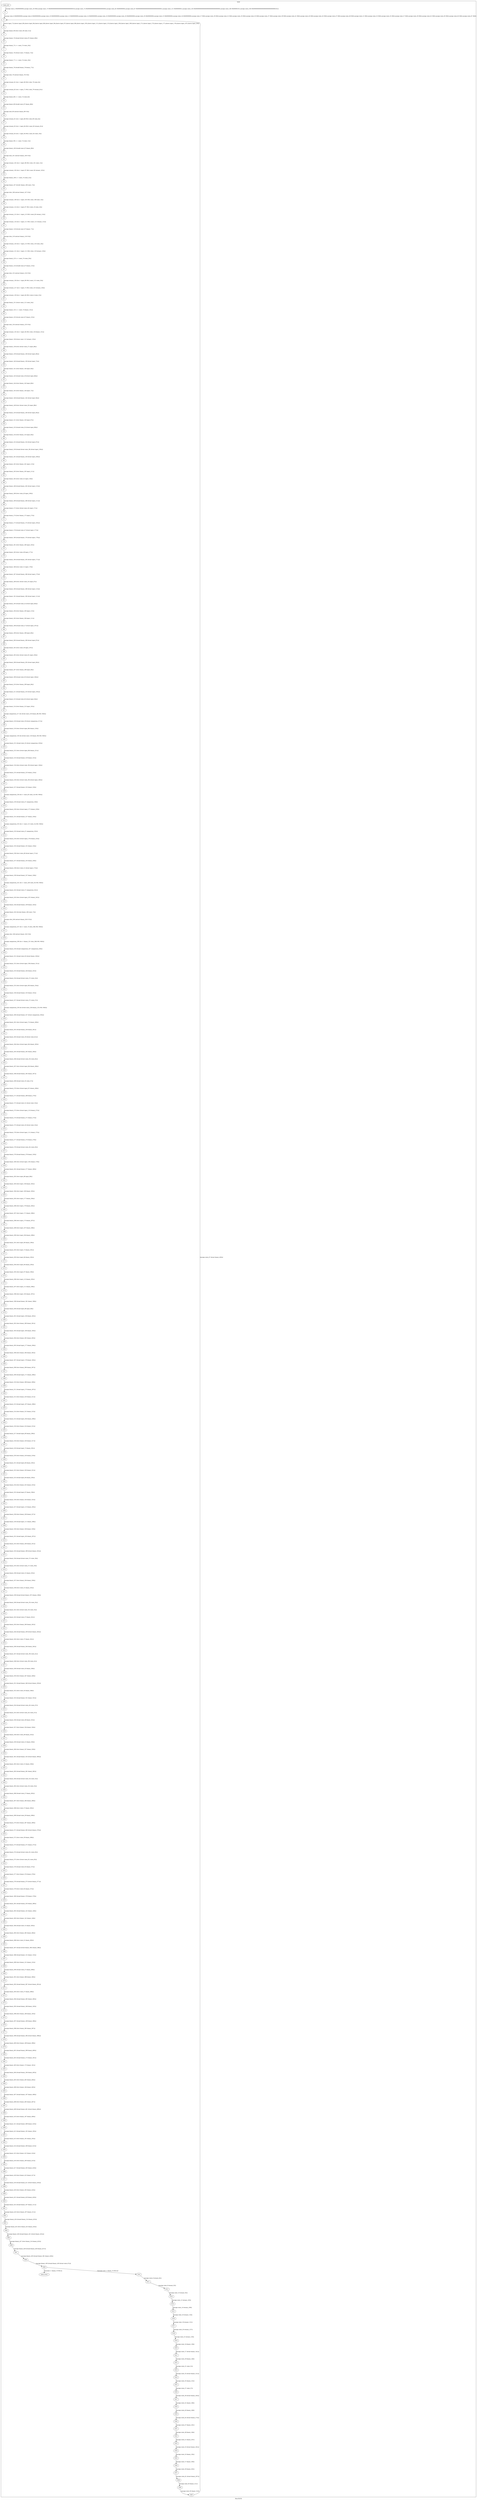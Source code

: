 digraph G {
label="Btor2XCFA";
subgraph cluster_0 {
label="main";
main_init[];
l1[];
l3[];
l4[];
l5[];
l6[];
l7[];
l8[];
l9[];
l10[];
l11[];
l12[];
l13[];
l14[];
l15[];
l16[];
l17[];
l18[];
l19[];
l20[];
l21[];
l22[];
l23[];
l24[];
l25[];
l26[];
l27[];
l28[];
l29[];
l30[];
l31[];
l32[];
l33[];
l34[];
l35[];
l36[];
l37[];
l38[];
l39[];
l40[];
l41[];
l42[];
l43[];
l44[];
l45[];
l46[];
l47[];
l48[];
l49[];
l50[];
l51[];
l52[];
l53[];
l54[];
l55[];
l56[];
l57[];
l58[];
l59[];
l60[];
l61[];
l62[];
l63[];
l64[];
l65[];
l66[];
l67[];
l68[];
l69[];
l70[];
l71[];
l72[];
l73[];
l74[];
l75[];
l76[];
l77[];
l78[];
l79[];
l80[];
l81[];
l82[];
l83[];
l84[];
l85[];
l86[];
l87[];
l88[];
l89[];
l90[];
l91[];
l92[];
l93[];
l94[];
l95[];
l96[];
l97[];
l98[];
l99[];
l100[];
l101[];
l102[];
l103[];
l104[];
l105[];
l106[];
l107[];
l108[];
l109[];
l110[];
l111[];
l112[];
l113[];
l114[];
l115[];
l116[];
l117[];
l118[];
l119[];
l120[];
l121[];
l122[];
l123[];
l124[];
l125[];
l126[];
l127[];
l128[];
l129[];
l130[];
l131[];
l132[];
l133[];
l134[];
l135[];
l136[];
l137[];
l138[];
l139[];
l140[];
l141[];
l142[];
l143[];
l144[];
l145[];
l146[];
l147[];
l148[];
l149[];
l150[];
l151[];
l152[];
l153[];
l154[];
l155[];
l156[];
l157[];
l158[];
l159[];
l160[];
l161[];
l162[];
l163[];
l164[];
l165[];
l166[];
l167[];
l168[];
l169[];
l170[];
l171[];
l172[];
l173[];
l174[];
l175[];
l176[];
l177[];
l178[];
l179[];
l180[];
l181[];
l182[];
l183[];
l184[];
l185[];
l186[];
l187[];
l188[];
l189[];
l190[];
l191[];
l192[];
l193[];
l194[];
l195[];
l196[];
l197[];
l198[];
l199[];
l200[];
l201[];
l202[];
l203[];
l204[];
l205[];
l206[];
l207[];
l208[];
l209[];
l210[];
l211[];
l212[];
l213[];
l214[];
l215[];
l216[];
l217[];
l218[];
l219[];
l220[];
l221[];
l222[];
l223[];
l224[];
l225[];
l226[];
l227[];
l228[];
l229[];
l230[];
l231[];
l232[];
l233[];
l234[];
l235[];
l236[];
l237[];
l238[];
l239[];
l240[];
l241[];
l242[];
l243[];
l244[];
l245[];
l246[];
l247[];
l248[];
l249[];
l250[];
l251[];
l252[];
l253[];
l254[];
l255[];
l256[];
l257[];
l258[];
l259[];
l260[];
l261[];
l262[];
l263[];
l264[];
l265[];
l266[];
l267[];
l268[];
l269[];
l270[];
l271[];
l272[];
l273[];
l274[];
l275[];
l276[];
l277[];
l278[];
l279[];
l280[];
l281[];
l282[];
l283[];
l284[];
l285[];
l286[];
l287[];
l288[];
l289[];
l290[];
l291[];
l292[];
l293[];
l294[];
l295[];
l296[];
l297[];
l298[];
l299[];
l300[];
l301[];
l302[];
l303[];
l304[];
l305[];
l306[];
l307[];
l308[];
l309[];
main_error[];
l310[];
l311[];
l312[];
l313[];
l314[];
l315[];
l316[];
l317[];
l318[];
l319[];
l320[];
l321[];
l322[];
l323[];
l324[];
l325[];
l326[];
l327[];
l328[];
l329[];
l330[];
l331[];
l332[];
l333[];
l334[];
l335[];
l336[];
l337[];
l338[];
l339[];
l340[];
main_init -> l1 [label="[(assign const_5 #b00000000),(assign const_26 #b0),(assign const_73 #b00000000000000000000000000000010),(assign const_74 #b000000000000000000000000),(assign const_85 #b00000000),(assign const_87 #b00000000000000000000000000000001),(assign const_112 #b00000001),(assign const_216 #b00000000000000000000000000000000),(assign const_240 #b00000101),(assign const_258 #b00000000000000000000000000000101)] "];
l3 -> l4 [label="[(havoc input_72),(havoc input_80),(havoc input_84),(havoc input_86),(havoc input_94),(havoc input_97),(havoc input_98),(havoc input_105),(havoc input_111),(havoc input_113),(havoc input_158),(havoc input_160),(havoc input_171),(havoc input_173),(havoc input_177),(havoc input_179),(havoc input_197),(havoc input_204)] "];
l4 -> l5 [label="[(assign binary_69 (bvor state_49 state_51))] "];
l5 -> l6 [label="[(assign binary_70 (bvand (bvnot state_67) binary_69))] "];
l6 -> l7 [label="[(assign binary_75 (++ const_74 state_16))] "];
l7 -> l8 [label="[(assign binary_76 (bvmul const_73 binary_75))] "];
l8 -> l9 [label="[(assign binary_77 (++ const_74 state_18))] "];
l9 -> l10 [label="[(assign binary_78 (bvadd binary_76 binary_77))] "];
l10 -> l11 [label="[(assign slice_79 (extract binary_78 0 8))] "];
l11 -> l12 [label="[(assign ternary_81 (ite (= input_80 #b1) slice_79 state_6))] "];
l12 -> l13 [label="[(assign ternary_82 (ite (= input_72 #b1) slice_79 ternary_81))] "];
l13 -> l14 [label="[(assign binary_88 (++ const_74 state_8))] "];
l14 -> l15 [label="[(assign binary_89 (bvadd const_87 binary_88))] "];
l15 -> l16 [label="[(assign slice_90 (extract binary_89 0 8))] "];
l16 -> l17 [label="[(assign ternary_91 (ite (= input_86 #b1) slice_90 state_8))] "];
l17 -> l18 [label="[(assign ternary_92 (ite (= input_84 #b1) const_85 ternary_91))] "];
l18 -> l19 [label="[(assign ternary_95 (ite (= input_94 #b1) const_85 state_10))] "];
l19 -> l20 [label="[(assign binary_99 (++ const_74 state_12))] "];
l20 -> l21 [label="[(assign binary_100 (bvadd const_87 binary_99))] "];
l21 -> l22 [label="[(assign slice_101 (extract binary_100 0 8))] "];
l22 -> l23 [label="[(assign ternary_102 (ite (= input_98 #b1) slice_101 state_12))] "];
l23 -> l24 [label="[(assign ternary_103 (ite (= input_97 #b1) const_85 ternary_102))] "];
l24 -> l25 [label="[(assign binary_106 (++ const_74 state_22))] "];
l25 -> l26 [label="[(assign binary_107 (bvsdiv binary_106 const_73))] "];
l26 -> l27 [label="[(assign slice_108 (extract binary_107 0 8))] "];
l27 -> l28 [label="[(assign ternary_109 (ite (= input_105 #b1) slice_108 state_14))] "];
l28 -> l29 [label="[(assign ternary_114 (ite (= input_97 #b1) state_10 state_16))] "];
l29 -> l30 [label="[(assign ternary_115 (ite (= input_113 #b1) const_85 ternary_114))] "];
l30 -> l31 [label="[(assign ternary_116 (ite (= input_111 #b1) const_112 ternary_115))] "];
l31 -> l32 [label="[(assign binary_118 (bvsub const_87 binary_77))] "];
l32 -> l33 [label="[(assign slice_119 (extract binary_118 0 8))] "];
l33 -> l34 [label="[(assign ternary_120 (ite (= input_113 #b1) slice_119 state_18))] "];
l34 -> l35 [label="[(assign ternary_121 (ite (= input_111 #b1) slice_119 ternary_120))] "];
l35 -> l36 [label="[(assign binary_123 (++ const_74 state_20))] "];
l36 -> l37 [label="[(assign binary_124 (bvadd const_87 binary_123))] "];
l37 -> l38 [label="[(assign slice_125 (extract binary_124 0 8))] "];
l38 -> l39 [label="[(assign ternary_126 (ite (= input_80 #b1) const_112 state_20))] "];
l39 -> l40 [label="[(assign ternary_127 (ite (= input_72 #b1) slice_125 ternary_126))] "];
l40 -> l41 [label="[(assign ternary_129 (ite (= input_84 #b1) state_6 state_22))] "];
l41 -> l42 [label="[(assign binary_131 (bvxor const_112 state_24))] "];
l42 -> l43 [label="[(assign binary_132 (++ const_74 binary_131))] "];
l43 -> l44 [label="[(assign binary_133 (bvsub const_87 binary_132))] "];
l44 -> l45 [label="[(assign slice_134 (extract binary_133 0 8))] "];
l45 -> l46 [label="[(assign ternary_135 (ite (= input_94 #b1) slice_134 binary_131))] "];
l46 -> l47 [label="[(assign binary_136 (bvxor const_112 ternary_135))] "];
l47 -> l48 [label="[(assign binary_138 (bvor (bvnot state_27) input_86))] "];
l48 -> l49 [label="[(assign binary_139 (bvand binary_138 (bvnot input_80)))] "];
l49 -> l50 [label="[(assign binary_140 (bvand binary_139 (bvnot input_72)))] "];
l50 -> l51 [label="[(assign binary_141 (bvor binary_140 input_84))] "];
l51 -> l52 [label="[(assign binary_143 (bvand state_29 (bvnot input_86)))] "];
l52 -> l53 [label="[(assign binary_144 (bvor binary_143 input_80))] "];
l53 -> l54 [label="[(assign binary_145 (bvor binary_144 input_72))] "];
l54 -> l55 [label="[(assign binary_146 (bvand binary_145 (bvnot input_84)))] "];
l55 -> l56 [label="[(assign binary_149 (bvor (bvnot state_33) input_98))] "];
l56 -> l57 [label="[(assign binary_150 (bvand binary_149 (bvnot input_94)))] "];
l57 -> l58 [label="[(assign binary_151 (bvor binary_150 input_97))] "];
l58 -> l59 [label="[(assign binary_153 (bvand state_35 (bvnot input_98)))] "];
l59 -> l60 [label="[(assign binary_154 (bvor binary_153 input_94))] "];
l60 -> l61 [label="[(assign binary_155 (bvand binary_154 (bvnot input_97)))] "];
l61 -> l62 [label="[(assign binary_159 (bvand (bvnot state_39) (bvnot input_158)))] "];
l62 -> l63 [label="[(assign binary_161 (bvand binary_159 (bvnot input_160)))] "];
l63 -> l64 [label="[(assign binary_162 (bvor binary_161 input_113))] "];
l64 -> l65 [label="[(assign binary_163 (bvor binary_162 input_111))] "];
l65 -> l66 [label="[(assign binary_165 (bvor state_41 input_158))] "];
l66 -> l67 [label="[(assign binary_166 (bvand binary_165 (bvnot input_113)))] "];
l67 -> l68 [label="[(assign binary_168 (bvor state_43 input_160))] "];
l68 -> l69 [label="[(assign binary_169 (bvand binary_168 (bvnot input_111)))] "];
l69 -> l70 [label="[(assign binary_172 (bvor (bvnot state_45) input_171))] "];
l70 -> l71 [label="[(assign binary_174 (bvor binary_172 input_173))] "];
l71 -> l72 [label="[(assign binary_175 (bvand binary_174 (bvnot input_105)))] "];
l72 -> l73 [label="[(assign binary_178 (bvand state_47 (bvnot input_177)))] "];
l73 -> l74 [label="[(assign binary_180 (bvand binary_178 (bvnot input_179)))] "];
l74 -> l75 [label="[(assign binary_181 (bvor binary_180 input_105))] "];
l75 -> l76 [label="[(assign binary_183 (bvor state_49 input_177))] "];
l76 -> l77 [label="[(assign binary_184 (bvand binary_183 (bvnot input_171)))] "];
l77 -> l78 [label="[(assign binary_186 (bvor state_51 input_179))] "];
l78 -> l79 [label="[(assign binary_187 (bvand binary_186 (bvnot input_173)))] "];
l79 -> l80 [label="[(assign binary_189 (bvor (bvnot state_53) input_97))] "];
l80 -> l81 [label="[(assign binary_190 (bvand binary_189 (bvnot input_113)))] "];
l81 -> l82 [label="[(assign binary_191 (bvand binary_190 (bvnot input_111)))] "];
l82 -> l83 [label="[(assign binary_193 (bvand state_55 (bvnot input_80)))] "];
l83 -> l84 [label="[(assign binary_194 (bvor binary_193 input_113))] "];
l84 -> l85 [label="[(assign binary_195 (bvor binary_194 input_111))] "];
l85 -> l86 [label="[(assign binary_198 (bvand state_57 (bvnot input_197)))] "];
l86 -> l87 [label="[(assign binary_199 (bvor binary_198 input_80))] "];
l87 -> l88 [label="[(assign binary_200 (bvand binary_199 (bvnot input_97)))] "];
l88 -> l89 [label="[(assign binary_202 (bvor state_59 input_197))] "];
l89 -> l90 [label="[(assign binary_205 (bvor (bvnot state_61) input_204))] "];
l90 -> l91 [label="[(assign binary_206 (bvand binary_205 (bvnot input_84)))] "];
l91 -> l92 [label="[(assign binary_207 (bvor binary_206 input_94))] "];
l92 -> l93 [label="[(assign binary_209 (bvand state_63 (bvnot input_204)))] "];
l93 -> l94 [label="[(assign binary_210 (bvor binary_209 input_84))] "];
l94 -> l95 [label="[(assign binary_211 (bvand binary_210 (bvnot input_105)))] "];
l95 -> l96 [label="[(assign binary_213 (bvand state_65 (bvnot input_94)))] "];
l96 -> l97 [label="[(assign binary_214 (bvor binary_213 input_105))] "];
l97 -> l98 [label="[(assign comparison_217 (ite (bvule const_216 binary_88) #b1 #b0))] "];
l98 -> l99 [label="[(assign binary_218 (bvand state_29 (bvnot comparison_217)))] "];
l99 -> l100 [label="[(assign binary_219 (bvor (bvnot input_86) binary_218))] "];
l100 -> l101 [label="[(assign comparison_220 (ite (bvule const_216 binary_99) #b1 #b0))] "];
l101 -> l102 [label="[(assign binary_221 (bvand state_35 (bvnot comparison_220)))] "];
l102 -> l103 [label="[(assign binary_222 (bvor (bvnot input_98) binary_221))] "];
l103 -> l104 [label="[(assign binary_223 (bvand binary_219 binary_222))] "];
l104 -> l105 [label="[(assign binary_224 (bvor (bvnot state_39) (bvnot input_158)))] "];
l105 -> l106 [label="[(assign binary_225 (bvand binary_223 binary_224))] "];
l106 -> l107 [label="[(assign binary_226 (bvor (bvnot state_39) (bvnot input_160)))] "];
l107 -> l108 [label="[(assign binary_227 (bvand binary_225 binary_226))] "];
l108 -> l109 [label="[(assign comparison_228 (ite (= const_85 state_14) #b1 #b0))] "];
l109 -> l110 [label="[(assign binary_229 (bvand state_47 comparison_228))] "];
l110 -> l111 [label="[(assign binary_230 (bvor (bvnot input_177) binary_229))] "];
l111 -> l112 [label="[(assign binary_231 (bvand binary_227 binary_230))] "];
l112 -> l113 [label="[(assign comparison_232 (ite (= const_112 state_14) #b1 #b0))] "];
l113 -> l114 [label="[(assign binary_233 (bvand state_47 comparison_232))] "];
l114 -> l115 [label="[(assign binary_234 (bvor (bvnot input_179) binary_233))] "];
l115 -> l116 [label="[(assign binary_235 (bvand binary_231 binary_234))] "];
l116 -> l117 [label="[(assign binary_236 (bvor state_49 (bvnot input_171)))] "];
l117 -> l118 [label="[(assign binary_237 (bvand binary_235 binary_236))] "];
l118 -> l119 [label="[(assign binary_238 (bvor state_51 (bvnot input_173)))] "];
l119 -> l120 [label="[(assign binary_239 (bvand binary_237 binary_238))] "];
l120 -> l121 [label="[(assign comparison_241 (ite (= const_240 state_20) #b1 #b0))] "];
l121 -> l122 [label="[(assign binary_242 (bvand state_57 comparison_241))] "];
l122 -> l123 [label="[(assign binary_243 (bvor (bvnot input_197) binary_242))] "];
l123 -> l124 [label="[(assign binary_244 (bvand binary_239 binary_243))] "];
l124 -> l125 [label="[(assign binary_245 (bvsrem binary_106 const_73))] "];
l125 -> l126 [label="[(assign slice_246 (extract binary_245 8 32))] "];
l126 -> l127 [label="[(assign comparison_247 (ite (= const_74 slice_246) #b1 #b0))] "];
l127 -> l128 [label="[(assign slice_248 (extract binary_245 0 8))] "];
l128 -> l129 [label="[(assign comparison_249 (ite (= binary_131 slice_248) #b1 #b0))] "];
l129 -> l130 [label="[(assign binary_250 (bvand comparison_247 comparison_249))] "];
l130 -> l131 [label="[(assign binary_251 (bvand state_63 (bvnot binary_250)))] "];
l131 -> l132 [label="[(assign binary_252 (bvor (bvnot input_204) binary_251))] "];
l132 -> l133 [label="[(assign binary_253 (bvand binary_244 binary_252))] "];
l133 -> l134 [label="[(assign binary_254 (bvand (bvnot state_27) state_55))] "];
l134 -> l135 [label="[(assign binary_255 (bvor (bvnot input_80) binary_254))] "];
l135 -> l136 [label="[(assign binary_256 (bvand binary_253 binary_255))] "];
l136 -> l137 [label="[(assign binary_257 (bvand (bvnot state_27) state_57))] "];
l137 -> l138 [label="[(assign comparison_259 (ite (bvule const_258 binary_123) #b1 #b0))] "];
l138 -> l139 [label="[(assign binary_260 (bvand binary_257 (bvnot comparison_259)))] "];
l139 -> l140 [label="[(assign binary_261 (bvor (bvnot input_72) binary_260))] "];
l140 -> l141 [label="[(assign binary_262 (bvand binary_256 binary_261))] "];
l141 -> l142 [label="[(assign binary_263 (bvand state_29 (bvnot state_61)))] "];
l142 -> l143 [label="[(assign binary_264 (bvor (bvnot input_84) binary_263))] "];
l143 -> l144 [label="[(assign binary_265 (bvand binary_262 binary_264))] "];
l144 -> l145 [label="[(assign binary_266 (bvand (bvnot state_33) state_65))] "];
l145 -> l146 [label="[(assign binary_267 (bvor (bvnot input_94) binary_266))] "];
l146 -> l147 [label="[(assign binary_268 (bvand binary_265 binary_267))] "];
l147 -> l148 [label="[(assign binary_269 (bvand state_35 state_57))] "];
l148 -> l149 [label="[(assign binary_270 (bvor (bvnot input_97) binary_269))] "];
l149 -> l150 [label="[(assign binary_271 (bvand binary_268 binary_270))] "];
l150 -> l151 [label="[(assign binary_272 (bvand state_41 (bvnot state_53)))] "];
l151 -> l152 [label="[(assign binary_273 (bvor (bvnot input_113) binary_272))] "];
l152 -> l153 [label="[(assign binary_274 (bvand binary_271 binary_273))] "];
l153 -> l154 [label="[(assign binary_275 (bvand state_43 (bvnot state_53)))] "];
l154 -> l155 [label="[(assign binary_276 (bvor (bvnot input_111) binary_275))] "];
l155 -> l156 [label="[(assign binary_277 (bvand binary_274 binary_276))] "];
l156 -> l157 [label="[(assign binary_278 (bvand (bvnot state_45) state_63))] "];
l157 -> l158 [label="[(assign binary_279 (bvand binary_278 binary_250))] "];
l158 -> l159 [label="[(assign binary_280 (bvor (bvnot input_105) binary_279))] "];
l159 -> l160 [label="[(assign binary_281 (bvand binary_277 binary_280))] "];
l160 -> l161 [label="[(assign binary_282 (bvor input_86 input_98))] "];
l161 -> l162 [label="[(assign binary_283 (bvor input_158 binary_282))] "];
l162 -> l163 [label="[(assign binary_284 (bvor input_160 binary_283))] "];
l163 -> l164 [label="[(assign binary_285 (bvor input_177 binary_284))] "];
l164 -> l165 [label="[(assign binary_286 (bvor input_179 binary_285))] "];
l165 -> l166 [label="[(assign binary_287 (bvor input_171 binary_286))] "];
l166 -> l167 [label="[(assign binary_288 (bvor input_173 binary_287))] "];
l167 -> l168 [label="[(assign binary_289 (bvor input_197 binary_288))] "];
l168 -> l169 [label="[(assign binary_290 (bvor input_204 binary_289))] "];
l169 -> l170 [label="[(assign binary_291 (bvor input_80 binary_290))] "];
l170 -> l171 [label="[(assign binary_292 (bvor input_72 binary_291))] "];
l171 -> l172 [label="[(assign binary_293 (bvor input_84 binary_292))] "];
l172 -> l173 [label="[(assign binary_294 (bvor input_94 binary_293))] "];
l173 -> l174 [label="[(assign binary_295 (bvor input_97 binary_294))] "];
l174 -> l175 [label="[(assign binary_296 (bvor input_113 binary_295))] "];
l175 -> l176 [label="[(assign binary_297 (bvor input_111 binary_296))] "];
l176 -> l177 [label="[(assign binary_298 (bvor input_105 binary_297))] "];
l177 -> l178 [label="[(assign binary_299 (bvand binary_281 binary_298))] "];
l178 -> l179 [label="[(assign binary_300 (bvand input_86 input_98))] "];
l179 -> l180 [label="[(assign binary_301 (bvand input_158 binary_282))] "];
l180 -> l181 [label="[(assign binary_302 (bvor binary_300 binary_301))] "];
l181 -> l182 [label="[(assign binary_303 (bvand input_160 binary_283))] "];
l182 -> l183 [label="[(assign binary_304 (bvor binary_302 binary_303))] "];
l183 -> l184 [label="[(assign binary_305 (bvand input_177 binary_284))] "];
l184 -> l185 [label="[(assign binary_306 (bvor binary_304 binary_305))] "];
l185 -> l186 [label="[(assign binary_307 (bvand input_179 binary_285))] "];
l186 -> l187 [label="[(assign binary_308 (bvor binary_306 binary_307))] "];
l187 -> l188 [label="[(assign binary_309 (bvand input_171 binary_286))] "];
l188 -> l189 [label="[(assign binary_310 (bvor binary_308 binary_309))] "];
l189 -> l190 [label="[(assign binary_311 (bvand input_173 binary_287))] "];
l190 -> l191 [label="[(assign binary_312 (bvor binary_310 binary_311))] "];
l191 -> l192 [label="[(assign binary_313 (bvand input_197 binary_288))] "];
l192 -> l193 [label="[(assign binary_314 (bvor binary_312 binary_313))] "];
l193 -> l194 [label="[(assign binary_315 (bvand input_204 binary_289))] "];
l194 -> l195 [label="[(assign binary_316 (bvor binary_314 binary_315))] "];
l195 -> l196 [label="[(assign binary_317 (bvand input_80 binary_290))] "];
l196 -> l197 [label="[(assign binary_318 (bvor binary_316 binary_317))] "];
l197 -> l198 [label="[(assign binary_319 (bvand input_72 binary_291))] "];
l198 -> l199 [label="[(assign binary_320 (bvor binary_318 binary_319))] "];
l199 -> l200 [label="[(assign binary_321 (bvand input_84 binary_292))] "];
l200 -> l201 [label="[(assign binary_322 (bvor binary_320 binary_321))] "];
l201 -> l202 [label="[(assign binary_323 (bvand input_94 binary_293))] "];
l202 -> l203 [label="[(assign binary_324 (bvor binary_322 binary_323))] "];
l203 -> l204 [label="[(assign binary_325 (bvand input_97 binary_294))] "];
l204 -> l205 [label="[(assign binary_326 (bvor binary_324 binary_325))] "];
l205 -> l206 [label="[(assign binary_327 (bvand input_113 binary_295))] "];
l206 -> l207 [label="[(assign binary_328 (bvor binary_326 binary_327))] "];
l207 -> l208 [label="[(assign binary_329 (bvand input_111 binary_296))] "];
l208 -> l209 [label="[(assign binary_330 (bvor binary_328 binary_329))] "];
l209 -> l210 [label="[(assign binary_331 (bvand input_105 binary_297))] "];
l210 -> l211 [label="[(assign binary_332 (bvor binary_330 binary_331))] "];
l211 -> l212 [label="[(assign binary_333 (bvand binary_299 (bvnot binary_332)))] "];
l212 -> l213 [label="[(assign binary_334 (bvand (bvnot state_27) state_29))] "];
l213 -> l214 [label="[(assign binary_335 (bvor (bvnot state_27) state_29))] "];
l214 -> l215 [label="[(assign binary_336 (bvand state_31 binary_335))] "];
l215 -> l216 [label="[(assign binary_337 (bvor binary_334 binary_336))] "];
l216 -> l217 [label="[(assign binary_338 (bvor state_31 binary_335))] "];
l217 -> l218 [label="[(assign binary_339 (bvand (bvnot binary_337) binary_338))] "];
l218 -> l219 [label="[(assign binary_340 (bvand (bvnot state_33) state_35))] "];
l219 -> l220 [label="[(assign binary_341 (bvor (bvnot state_33) state_35))] "];
l220 -> l221 [label="[(assign binary_342 (bvand state_37 binary_341))] "];
l221 -> l222 [label="[(assign binary_343 (bvor binary_340 binary_342))] "];
l222 -> l223 [label="[(assign binary_344 (bvand binary_339 (bvnot binary_343)))] "];
l223 -> l224 [label="[(assign binary_345 (bvor state_37 binary_341))] "];
l224 -> l225 [label="[(assign binary_346 (bvand binary_344 binary_345))] "];
l225 -> l226 [label="[(assign binary_347 (bvand (bvnot state_39) state_41))] "];
l226 -> l227 [label="[(assign binary_348 (bvor (bvnot state_39) state_41))] "];
l227 -> l228 [label="[(assign binary_349 (bvand state_43 binary_348))] "];
l228 -> l229 [label="[(assign binary_350 (bvor binary_347 binary_349))] "];
l229 -> l230 [label="[(assign binary_351 (bvand binary_346 (bvnot binary_350)))] "];
l230 -> l231 [label="[(assign binary_352 (bvor state_43 binary_348))] "];
l231 -> l232 [label="[(assign binary_353 (bvand binary_351 binary_352))] "];
l232 -> l233 [label="[(assign binary_354 (bvand (bvnot state_45) state_47))] "];
l233 -> l234 [label="[(assign binary_355 (bvor (bvnot state_45) state_47))] "];
l234 -> l235 [label="[(assign binary_356 (bvand state_49 binary_355))] "];
l235 -> l236 [label="[(assign binary_357 (bvor binary_354 binary_356))] "];
l236 -> l237 [label="[(assign binary_358 (bvor state_49 binary_355))] "];
l237 -> l238 [label="[(assign binary_359 (bvand state_51 binary_358))] "];
l238 -> l239 [label="[(assign binary_360 (bvor binary_357 binary_359))] "];
l239 -> l240 [label="[(assign binary_361 (bvand binary_353 (bvnot binary_360)))] "];
l240 -> l241 [label="[(assign binary_362 (bvor state_51 binary_358))] "];
l241 -> l242 [label="[(assign binary_363 (bvand binary_361 binary_362))] "];
l242 -> l243 [label="[(assign binary_364 (bvand (bvnot state_53) state_55))] "];
l243 -> l244 [label="[(assign binary_365 (bvor (bvnot state_53) state_55))] "];
l244 -> l245 [label="[(assign binary_366 (bvand state_57 binary_365))] "];
l245 -> l246 [label="[(assign binary_367 (bvor binary_364 binary_366))] "];
l246 -> l247 [label="[(assign binary_368 (bvor state_57 binary_365))] "];
l247 -> l248 [label="[(assign binary_369 (bvand state_59 binary_368))] "];
l248 -> l249 [label="[(assign binary_370 (bvor binary_367 binary_369))] "];
l249 -> l250 [label="[(assign binary_371 (bvand binary_363 (bvnot binary_370)))] "];
l250 -> l251 [label="[(assign binary_372 (bvor state_59 binary_368))] "];
l251 -> l252 [label="[(assign binary_373 (bvand binary_371 binary_372))] "];
l252 -> l253 [label="[(assign binary_374 (bvand (bvnot state_61) state_63))] "];
l253 -> l254 [label="[(assign binary_375 (bvor (bvnot state_61) state_63))] "];
l254 -> l255 [label="[(assign binary_376 (bvand state_65 binary_375))] "];
l255 -> l256 [label="[(assign binary_377 (bvor binary_374 binary_376))] "];
l256 -> l257 [label="[(assign binary_378 (bvand binary_373 (bvnot binary_377)))] "];
l257 -> l258 [label="[(assign binary_379 (bvor state_65 binary_375))] "];
l258 -> l259 [label="[(assign binary_380 (bvand binary_378 binary_379))] "];
l259 -> l260 [label="[(assign binary_381 (bvand binary_333 binary_380))] "];
l260 -> l261 [label="[(assign binary_382 (bvand binary_141 binary_146))] "];
l261 -> l262 [label="[(assign binary_383 (bvor binary_141 binary_146))] "];
l262 -> l263 [label="[(assign binary_384 (bvand state_31 binary_383))] "];
l263 -> l264 [label="[(assign binary_385 (bvor binary_382 binary_384))] "];
l264 -> l265 [label="[(assign binary_386 (bvor state_31 binary_383))] "];
l265 -> l266 [label="[(assign binary_387 (bvand (bvnot binary_385) binary_386))] "];
l266 -> l267 [label="[(assign binary_388 (bvand binary_151 binary_155))] "];
l267 -> l268 [label="[(assign binary_389 (bvor binary_151 binary_155))] "];
l268 -> l269 [label="[(assign binary_390 (bvand state_37 binary_389))] "];
l269 -> l270 [label="[(assign binary_391 (bvor binary_388 binary_390))] "];
l270 -> l271 [label="[(assign binary_392 (bvand binary_387 (bvnot binary_391)))] "];
l271 -> l272 [label="[(assign binary_393 (bvor state_37 binary_389))] "];
l272 -> l273 [label="[(assign binary_394 (bvand binary_392 binary_393))] "];
l273 -> l274 [label="[(assign binary_395 (bvand binary_166 binary_163))] "];
l274 -> l275 [label="[(assign binary_396 (bvor binary_166 binary_163))] "];
l275 -> l276 [label="[(assign binary_397 (bvand binary_169 binary_396))] "];
l276 -> l277 [label="[(assign binary_398 (bvor binary_395 binary_397))] "];
l277 -> l278 [label="[(assign binary_399 (bvand binary_394 (bvnot binary_398)))] "];
l278 -> l279 [label="[(assign binary_400 (bvor binary_169 binary_396))] "];
l279 -> l280 [label="[(assign binary_401 (bvand binary_399 binary_400))] "];
l280 -> l281 [label="[(assign binary_402 (bvand binary_175 binary_181))] "];
l281 -> l282 [label="[(assign binary_403 (bvor binary_175 binary_181))] "];
l282 -> l283 [label="[(assign binary_404 (bvand binary_184 binary_403))] "];
l283 -> l284 [label="[(assign binary_405 (bvor binary_402 binary_404))] "];
l284 -> l285 [label="[(assign binary_406 (bvor binary_184 binary_403))] "];
l285 -> l286 [label="[(assign binary_407 (bvand binary_187 binary_406))] "];
l286 -> l287 [label="[(assign binary_408 (bvor binary_405 binary_407))] "];
l287 -> l288 [label="[(assign binary_409 (bvand binary_401 (bvnot binary_408)))] "];
l288 -> l289 [label="[(assign binary_410 (bvor binary_187 binary_406))] "];
l289 -> l290 [label="[(assign binary_411 (bvand binary_409 binary_410))] "];
l290 -> l291 [label="[(assign binary_412 (bvand binary_191 binary_195))] "];
l291 -> l292 [label="[(assign binary_413 (bvor binary_191 binary_195))] "];
l292 -> l293 [label="[(assign binary_414 (bvand binary_200 binary_413))] "];
l293 -> l294 [label="[(assign binary_415 (bvor binary_412 binary_414))] "];
l294 -> l295 [label="[(assign binary_416 (bvor binary_200 binary_413))] "];
l295 -> l296 [label="[(assign binary_417 (bvand binary_202 binary_416))] "];
l296 -> l297 [label="[(assign binary_418 (bvor binary_415 binary_417))] "];
l297 -> l298 [label="[(assign binary_419 (bvand binary_411 (bvnot binary_418)))] "];
l298 -> l299 [label="[(assign binary_420 (bvor binary_202 binary_416))] "];
l299 -> l300 [label="[(assign binary_421 (bvand binary_419 binary_420))] "];
l300 -> l301 [label="[(assign binary_422 (bvand binary_207 binary_211))] "];
l301 -> l302 [label="[(assign binary_423 (bvor binary_207 binary_211))] "];
l302 -> l303 [label="[(assign binary_424 (bvand binary_214 binary_423))] "];
l303 -> l304 [label="[(assign binary_425 (bvor binary_422 binary_424))] "];
l304 -> l305 [label="[(assign binary_426 (bvand binary_421 (bvnot binary_425)))] "];
l305 -> l306 [label="[(assign binary_427 (bvor binary_214 binary_423))] "];
l306 -> l307 [label="[(assign binary_428 (bvand binary_426 binary_427))] "];
l307 -> l308 [label="[(assign binary_429 (bvand binary_381 binary_428))] "];
l308 -> l309 [label="[(assign binary_430 (bvand binary_429 (bvnot state_67)))] "];
l309 -> main_error [label="[(assume (= binary_70 #b1))] "];
l309 -> l310 [label="[(assume (not (= binary_70 #b1)))] "];
l310 -> l311 [label="[(assign state_6 ternary_82)] "];
l311 -> l312 [label="[(assign state_8 ternary_92)] "];
l312 -> l313 [label="[(assign state_10 ternary_95)] "];
l313 -> l314 [label="[(assign state_12 ternary_103)] "];
l314 -> l315 [label="[(assign state_14 ternary_109)] "];
l315 -> l316 [label="[(assign state_16 ternary_116)] "];
l316 -> l317 [label="[(assign state_18 ternary_121)] "];
l317 -> l318 [label="[(assign state_20 ternary_127)] "];
l318 -> l319 [label="[(assign state_22 ternary_129)] "];
l319 -> l320 [label="[(assign state_24 binary_136)] "];
l320 -> l321 [label="[(assign state_27 (bvnot binary_141))] "];
l321 -> l322 [label="[(assign state_29 binary_146)] "];
l322 -> l323 [label="[(assign state_31 state_31)] "];
l323 -> l324 [label="[(assign state_33 (bvnot binary_151))] "];
l324 -> l325 [label="[(assign state_35 binary_155)] "];
l325 -> l326 [label="[(assign state_37 state_37)] "];
l326 -> l327 [label="[(assign state_39 (bvnot binary_163))] "];
l327 -> l328 [label="[(assign state_41 binary_166)] "];
l328 -> l329 [label="[(assign state_43 binary_169)] "];
l329 -> l330 [label="[(assign state_45 (bvnot binary_175))] "];
l330 -> l331 [label="[(assign state_47 binary_181)] "];
l331 -> l332 [label="[(assign state_49 binary_184)] "];
l332 -> l333 [label="[(assign state_51 binary_187)] "];
l333 -> l334 [label="[(assign state_53 (bvnot binary_191))] "];
l334 -> l335 [label="[(assign state_55 binary_195)] "];
l335 -> l336 [label="[(assign state_57 binary_200)] "];
l336 -> l337 [label="[(assign state_59 binary_202)] "];
l337 -> l338 [label="[(assign state_61 (bvnot binary_207))] "];
l338 -> l339 [label="[(assign state_63 binary_211)] "];
l339 -> l340 [label="[(assign state_65 binary_214)] "];
l340 -> l3 [label="[(assign state_67 (bvnot binary_430))] "];
l1 -> l3 [label="[(assign state_6 #b00000000),(assign state_8 #b00000000),(assign state_10 #b00000000),(assign state_12 #b00000000),(assign state_14 #b00000000),(assign state_16 #b00000000),(assign state_18 #b00000000),(assign state_20 #b00000000),(assign state_22 #b00000000),(assign state_24 #b00000000),(assign state_27 #b0),(assign state_29 #b0),(assign state_31 #b0),(assign state_33 #b0),(assign state_35 #b0),(assign state_37 #b0),(assign state_39 #b0),(assign state_41 #b0),(assign state_43 #b0),(assign state_45 #b0),(assign state_47 #b0),(assign state_49 #b0),(assign state_51 #b0),(assign state_53 #b0),(assign state_55 #b0),(assign state_57 #b0),(assign state_59 #b0),(assign state_61 #b0),(assign state_63 #b0),(assign state_65 #b0),(assign state_67 #b0)] "];

}
}
